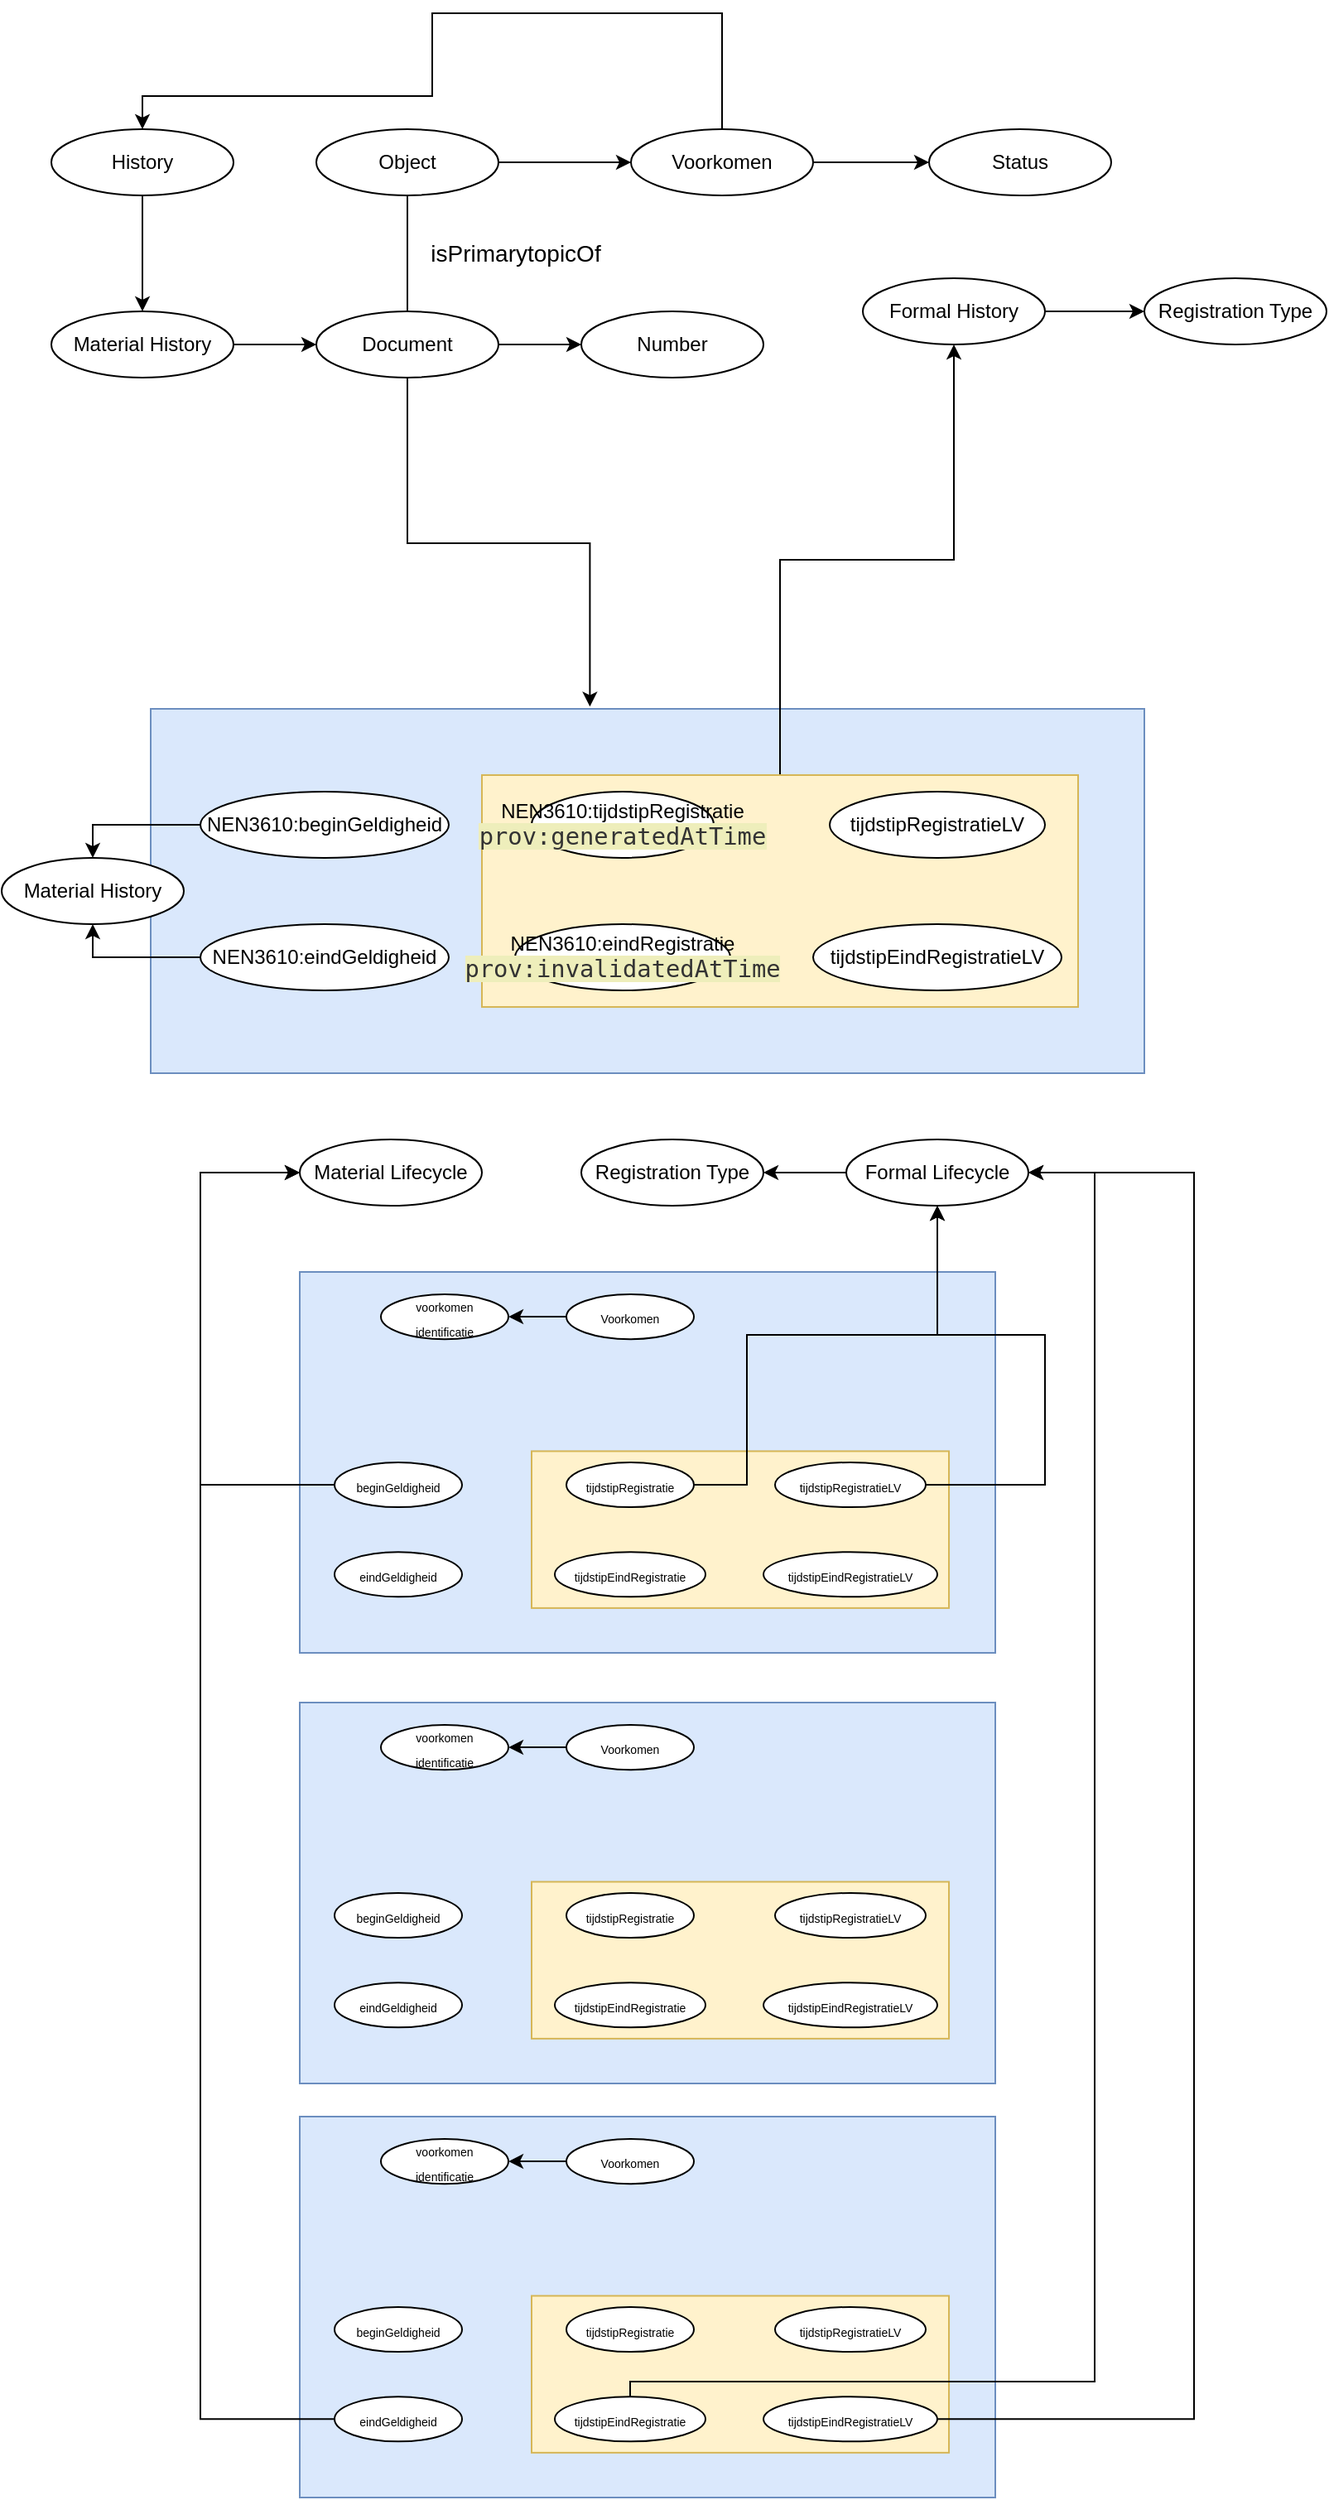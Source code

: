 <mxfile version="13.10.4" type="device"><diagram id="szq8Zrs-48A3XaQ8Beem" name="Page-1"><mxGraphModel dx="1221" dy="578" grid="1" gridSize="10" guides="1" tooltips="1" connect="1" arrows="1" fold="1" page="1" pageScale="1" pageWidth="827" pageHeight="1169" math="0" shadow="0"><root><mxCell id="0"/><mxCell id="1" parent="0"/><mxCell id="M2c0NVZFZQvfF8f2JQ_v-54" value="" style="rounded=0;whiteSpace=wrap;html=1;fillColor=#dae8fc;strokeColor=#6c8ebf;" vertex="1" parent="1"><mxGeometry x="90" y="480" width="600" height="220" as="geometry"/></mxCell><mxCell id="M2c0NVZFZQvfF8f2JQ_v-65" style="edgeStyle=orthogonalEdgeStyle;rounded=0;orthogonalLoop=1;jettySize=auto;html=1;entryX=0.5;entryY=1;entryDx=0;entryDy=0;" edge="1" parent="1" source="M2c0NVZFZQvfF8f2JQ_v-59" target="M2c0NVZFZQvfF8f2JQ_v-51"><mxGeometry relative="1" as="geometry"/></mxCell><mxCell id="M2c0NVZFZQvfF8f2JQ_v-59" value="" style="rounded=0;whiteSpace=wrap;html=1;fillColor=#fff2cc;strokeColor=#d6b656;" vertex="1" parent="1"><mxGeometry x="290" y="520" width="360" height="140" as="geometry"/></mxCell><mxCell id="M2c0NVZFZQvfF8f2JQ_v-159" style="edgeStyle=orthogonalEdgeStyle;rounded=0;orthogonalLoop=1;jettySize=auto;html=1;entryX=0.5;entryY=0;entryDx=0;entryDy=0;fontSize=5;" edge="1" parent="1" source="M2c0NVZFZQvfF8f2JQ_v-32" target="M2c0NVZFZQvfF8f2JQ_v-50"><mxGeometry relative="1" as="geometry"/></mxCell><mxCell id="M2c0NVZFZQvfF8f2JQ_v-32" value="NEN3610:beginGeldigheid" style="ellipse;whiteSpace=wrap;html=1;" vertex="1" parent="1"><mxGeometry x="120" y="530" width="150" height="40" as="geometry"/></mxCell><mxCell id="M2c0NVZFZQvfF8f2JQ_v-161" style="edgeStyle=orthogonalEdgeStyle;rounded=0;orthogonalLoop=1;jettySize=auto;html=1;entryX=0.5;entryY=1;entryDx=0;entryDy=0;fontSize=5;" edge="1" parent="1" source="M2c0NVZFZQvfF8f2JQ_v-33" target="M2c0NVZFZQvfF8f2JQ_v-50"><mxGeometry relative="1" as="geometry"/></mxCell><mxCell id="M2c0NVZFZQvfF8f2JQ_v-33" value="NEN3610:eindGeldigheid" style="ellipse;whiteSpace=wrap;html=1;" vertex="1" parent="1"><mxGeometry x="120" y="610" width="150" height="40" as="geometry"/></mxCell><mxCell id="M2c0NVZFZQvfF8f2JQ_v-34" value="NEN3610:tijdstipRegistratie&lt;br&gt;&lt;span style=&quot;color: rgb(51 , 51 , 51) ; font-family: &amp;#34;menlo&amp;#34; , &amp;#34;consolas&amp;#34; , &amp;#34;dejavu sans mono&amp;#34; , &amp;#34;monaco&amp;#34; , monospace ; font-size: 14.4px ; background-color: rgb(238 , 238 , 187)&quot;&gt;prov:generatedAtTime&lt;/span&gt;" style="ellipse;whiteSpace=wrap;html=1;" vertex="1" parent="1"><mxGeometry x="320" y="530" width="110" height="40" as="geometry"/></mxCell><mxCell id="M2c0NVZFZQvfF8f2JQ_v-35" value="NEN3610:eindRegistratie&lt;br&gt;&lt;span style=&quot;color: rgb(51 , 51 , 51) ; font-family: &amp;#34;menlo&amp;#34; , &amp;#34;consolas&amp;#34; , &amp;#34;dejavu sans mono&amp;#34; , &amp;#34;monaco&amp;#34; , monospace ; font-size: 14.4px ; background-color: rgb(238 , 238 , 187)&quot;&gt;prov:invalidatedAtTime&lt;/span&gt;" style="ellipse;whiteSpace=wrap;html=1;" vertex="1" parent="1"><mxGeometry x="310" y="610" width="130" height="40" as="geometry"/></mxCell><mxCell id="M2c0NVZFZQvfF8f2JQ_v-36" value="tijdstipRegistratieLV" style="ellipse;whiteSpace=wrap;html=1;" vertex="1" parent="1"><mxGeometry x="500" y="530" width="130" height="40" as="geometry"/></mxCell><mxCell id="M2c0NVZFZQvfF8f2JQ_v-37" value="tijdstipEindRegistratieLV" style="ellipse;whiteSpace=wrap;html=1;" vertex="1" parent="1"><mxGeometry x="490" y="610" width="150" height="40" as="geometry"/></mxCell><mxCell id="M2c0NVZFZQvfF8f2JQ_v-162" style="edgeStyle=orthogonalEdgeStyle;rounded=0;orthogonalLoop=1;jettySize=auto;html=1;entryX=0;entryY=0.5;entryDx=0;entryDy=0;fontSize=5;" edge="1" parent="1" source="M2c0NVZFZQvfF8f2JQ_v-44" target="M2c0NVZFZQvfF8f2JQ_v-149"><mxGeometry relative="1" as="geometry"><Array as="points"><mxPoint x="245" y="260"/></Array></mxGeometry></mxCell><mxCell id="M2c0NVZFZQvfF8f2JQ_v-166" style="edgeStyle=orthogonalEdgeStyle;rounded=0;orthogonalLoop=1;jettySize=auto;html=1;fontSize=5;" edge="1" parent="1" source="M2c0NVZFZQvfF8f2JQ_v-44" target="M2c0NVZFZQvfF8f2JQ_v-164"><mxGeometry relative="1" as="geometry"/></mxCell><mxCell id="M2c0NVZFZQvfF8f2JQ_v-44" value="Object" style="ellipse;whiteSpace=wrap;html=1;" vertex="1" parent="1"><mxGeometry x="190" y="130" width="110" height="40" as="geometry"/></mxCell><mxCell id="M2c0NVZFZQvfF8f2JQ_v-50" value="Material History" style="ellipse;whiteSpace=wrap;html=1;" vertex="1" parent="1"><mxGeometry y="570" width="110" height="40" as="geometry"/></mxCell><mxCell id="M2c0NVZFZQvfF8f2JQ_v-127" style="edgeStyle=orthogonalEdgeStyle;rounded=0;orthogonalLoop=1;jettySize=auto;html=1;fontSize=5;" edge="1" parent="1" source="M2c0NVZFZQvfF8f2JQ_v-51" target="M2c0NVZFZQvfF8f2JQ_v-126"><mxGeometry relative="1" as="geometry"/></mxCell><mxCell id="M2c0NVZFZQvfF8f2JQ_v-51" value="Formal History" style="ellipse;whiteSpace=wrap;html=1;" vertex="1" parent="1"><mxGeometry x="520" y="220" width="110" height="40" as="geometry"/></mxCell><mxCell id="M2c0NVZFZQvfF8f2JQ_v-52" value="Material Lifecycle" style="ellipse;whiteSpace=wrap;html=1;" vertex="1" parent="1"><mxGeometry x="180" y="740" width="110" height="40" as="geometry"/></mxCell><mxCell id="M2c0NVZFZQvfF8f2JQ_v-133" style="edgeStyle=orthogonalEdgeStyle;rounded=0;orthogonalLoop=1;jettySize=auto;html=1;entryX=1;entryY=0.5;entryDx=0;entryDy=0;fontSize=5;" edge="1" parent="1" source="M2c0NVZFZQvfF8f2JQ_v-53" target="M2c0NVZFZQvfF8f2JQ_v-132"><mxGeometry relative="1" as="geometry"/></mxCell><mxCell id="M2c0NVZFZQvfF8f2JQ_v-53" value="Formal Lifecycle" style="ellipse;whiteSpace=wrap;html=1;" vertex="1" parent="1"><mxGeometry x="510" y="740" width="110" height="40" as="geometry"/></mxCell><mxCell id="M2c0NVZFZQvfF8f2JQ_v-80" value="" style="group" vertex="1" connectable="0" parent="1"><mxGeometry x="180" y="820" width="420" height="230" as="geometry"/></mxCell><mxCell id="M2c0NVZFZQvfF8f2JQ_v-67" value="" style="rounded=0;whiteSpace=wrap;html=1;fillColor=#dae8fc;strokeColor=#6c8ebf;" vertex="1" parent="M2c0NVZFZQvfF8f2JQ_v-80"><mxGeometry width="420" height="230.0" as="geometry"/></mxCell><mxCell id="M2c0NVZFZQvfF8f2JQ_v-68" value="" style="rounded=0;whiteSpace=wrap;html=1;fillColor=#fff2cc;strokeColor=#d6b656;" vertex="1" parent="M2c0NVZFZQvfF8f2JQ_v-80"><mxGeometry x="140.0" y="108.235" width="252.0" height="94.706" as="geometry"/></mxCell><mxCell id="M2c0NVZFZQvfF8f2JQ_v-71" value="&lt;font style=&quot;font-size: 7px&quot;&gt;Voorkomen&lt;/font&gt;" style="ellipse;whiteSpace=wrap;html=1;" vertex="1" parent="M2c0NVZFZQvfF8f2JQ_v-80"><mxGeometry x="161" y="13.529" width="77" height="27.059" as="geometry"/></mxCell><mxCell id="M2c0NVZFZQvfF8f2JQ_v-73" value="&lt;font style=&quot;font-size: 7px&quot;&gt;beginGeldigheid&lt;/font&gt;" style="ellipse;whiteSpace=wrap;html=1;" vertex="1" parent="M2c0NVZFZQvfF8f2JQ_v-80"><mxGeometry x="21" y="115.0" width="77" height="27.059" as="geometry"/></mxCell><mxCell id="M2c0NVZFZQvfF8f2JQ_v-74" value="&lt;font style=&quot;font-size: 7px&quot;&gt;eindGeldigheid&lt;/font&gt;" style="ellipse;whiteSpace=wrap;html=1;" vertex="1" parent="M2c0NVZFZQvfF8f2JQ_v-80"><mxGeometry x="21" y="169.118" width="77" height="27.059" as="geometry"/></mxCell><mxCell id="M2c0NVZFZQvfF8f2JQ_v-75" value="&lt;font style=&quot;font-size: 7px&quot;&gt;tijdstipRegistratie&lt;/font&gt;" style="ellipse;whiteSpace=wrap;html=1;" vertex="1" parent="M2c0NVZFZQvfF8f2JQ_v-80"><mxGeometry x="161" y="115.0" width="77" height="27.059" as="geometry"/></mxCell><mxCell id="M2c0NVZFZQvfF8f2JQ_v-76" value="&lt;font style=&quot;font-size: 7px&quot;&gt;tijdstipEindRegistratie&lt;/font&gt;" style="ellipse;whiteSpace=wrap;html=1;" vertex="1" parent="M2c0NVZFZQvfF8f2JQ_v-80"><mxGeometry x="154" y="169.118" width="91" height="27.059" as="geometry"/></mxCell><mxCell id="M2c0NVZFZQvfF8f2JQ_v-77" value="&lt;font style=&quot;font-size: 7px&quot;&gt;tijdstipRegistratieLV&lt;/font&gt;" style="ellipse;whiteSpace=wrap;html=1;" vertex="1" parent="M2c0NVZFZQvfF8f2JQ_v-80"><mxGeometry x="287" y="115.0" width="91" height="27.059" as="geometry"/></mxCell><mxCell id="M2c0NVZFZQvfF8f2JQ_v-78" value="&lt;font style=&quot;font-size: 7px&quot;&gt;tijdstipEindRegistratieLV&lt;/font&gt;" style="ellipse;whiteSpace=wrap;html=1;" vertex="1" parent="M2c0NVZFZQvfF8f2JQ_v-80"><mxGeometry x="280.0" y="169.118" width="105" height="27.059" as="geometry"/></mxCell><mxCell id="M2c0NVZFZQvfF8f2JQ_v-79" value="&lt;font style=&quot;font-size: 7px&quot;&gt;voorkomen&lt;br&gt;identificatie&lt;/font&gt;" style="ellipse;whiteSpace=wrap;html=1;" vertex="1" parent="M2c0NVZFZQvfF8f2JQ_v-80"><mxGeometry x="49" y="13.529" width="77" height="27.059" as="geometry"/></mxCell><mxCell id="M2c0NVZFZQvfF8f2JQ_v-70" style="edgeStyle=orthogonalEdgeStyle;rounded=0;orthogonalLoop=1;jettySize=auto;html=1;" edge="1" parent="M2c0NVZFZQvfF8f2JQ_v-80" source="M2c0NVZFZQvfF8f2JQ_v-71" target="M2c0NVZFZQvfF8f2JQ_v-79"><mxGeometry relative="1" as="geometry"/></mxCell><mxCell id="M2c0NVZFZQvfF8f2JQ_v-95" value="" style="group" vertex="1" connectable="0" parent="1"><mxGeometry x="180" y="1080" width="420" height="230" as="geometry"/></mxCell><mxCell id="M2c0NVZFZQvfF8f2JQ_v-96" value="" style="rounded=0;whiteSpace=wrap;html=1;fillColor=#dae8fc;strokeColor=#6c8ebf;" vertex="1" parent="M2c0NVZFZQvfF8f2JQ_v-95"><mxGeometry width="420" height="230.0" as="geometry"/></mxCell><mxCell id="M2c0NVZFZQvfF8f2JQ_v-97" value="" style="rounded=0;whiteSpace=wrap;html=1;fillColor=#fff2cc;strokeColor=#d6b656;" vertex="1" parent="M2c0NVZFZQvfF8f2JQ_v-95"><mxGeometry x="140.0" y="108.235" width="252.0" height="94.706" as="geometry"/></mxCell><mxCell id="M2c0NVZFZQvfF8f2JQ_v-98" value="&lt;font style=&quot;font-size: 7px&quot;&gt;Voorkomen&lt;/font&gt;" style="ellipse;whiteSpace=wrap;html=1;" vertex="1" parent="M2c0NVZFZQvfF8f2JQ_v-95"><mxGeometry x="161" y="13.529" width="77" height="27.059" as="geometry"/></mxCell><mxCell id="M2c0NVZFZQvfF8f2JQ_v-101" value="&lt;font style=&quot;font-size: 7px&quot;&gt;beginGeldigheid&lt;/font&gt;" style="ellipse;whiteSpace=wrap;html=1;" vertex="1" parent="M2c0NVZFZQvfF8f2JQ_v-95"><mxGeometry x="21" y="115.0" width="77" height="27.059" as="geometry"/></mxCell><mxCell id="M2c0NVZFZQvfF8f2JQ_v-102" value="&lt;font style=&quot;font-size: 7px&quot;&gt;eindGeldigheid&lt;/font&gt;" style="ellipse;whiteSpace=wrap;html=1;" vertex="1" parent="M2c0NVZFZQvfF8f2JQ_v-95"><mxGeometry x="21" y="169.118" width="77" height="27.059" as="geometry"/></mxCell><mxCell id="M2c0NVZFZQvfF8f2JQ_v-103" value="&lt;font style=&quot;font-size: 7px&quot;&gt;tijdstipRegistratie&lt;/font&gt;" style="ellipse;whiteSpace=wrap;html=1;" vertex="1" parent="M2c0NVZFZQvfF8f2JQ_v-95"><mxGeometry x="161" y="115.0" width="77" height="27.059" as="geometry"/></mxCell><mxCell id="M2c0NVZFZQvfF8f2JQ_v-104" value="&lt;font style=&quot;font-size: 7px&quot;&gt;tijdstipEindRegistratie&lt;/font&gt;" style="ellipse;whiteSpace=wrap;html=1;" vertex="1" parent="M2c0NVZFZQvfF8f2JQ_v-95"><mxGeometry x="154" y="169.118" width="91" height="27.059" as="geometry"/></mxCell><mxCell id="M2c0NVZFZQvfF8f2JQ_v-105" value="&lt;font style=&quot;font-size: 7px&quot;&gt;tijdstipRegistratieLV&lt;/font&gt;" style="ellipse;whiteSpace=wrap;html=1;" vertex="1" parent="M2c0NVZFZQvfF8f2JQ_v-95"><mxGeometry x="287" y="115.0" width="91" height="27.059" as="geometry"/></mxCell><mxCell id="M2c0NVZFZQvfF8f2JQ_v-106" value="&lt;font style=&quot;font-size: 7px&quot;&gt;tijdstipEindRegistratieLV&lt;/font&gt;" style="ellipse;whiteSpace=wrap;html=1;" vertex="1" parent="M2c0NVZFZQvfF8f2JQ_v-95"><mxGeometry x="280.0" y="169.118" width="105" height="27.059" as="geometry"/></mxCell><mxCell id="M2c0NVZFZQvfF8f2JQ_v-107" value="&lt;font style=&quot;font-size: 7px&quot;&gt;voorkomen&lt;br&gt;identificatie&lt;/font&gt;" style="ellipse;whiteSpace=wrap;html=1;" vertex="1" parent="M2c0NVZFZQvfF8f2JQ_v-95"><mxGeometry x="49" y="13.529" width="77" height="27.059" as="geometry"/></mxCell><mxCell id="M2c0NVZFZQvfF8f2JQ_v-108" style="edgeStyle=orthogonalEdgeStyle;rounded=0;orthogonalLoop=1;jettySize=auto;html=1;" edge="1" parent="M2c0NVZFZQvfF8f2JQ_v-95" source="M2c0NVZFZQvfF8f2JQ_v-98" target="M2c0NVZFZQvfF8f2JQ_v-107"><mxGeometry relative="1" as="geometry"/></mxCell><mxCell id="M2c0NVZFZQvfF8f2JQ_v-109" value="" style="group" vertex="1" connectable="0" parent="1"><mxGeometry x="180" y="1330" width="420" height="230" as="geometry"/></mxCell><mxCell id="M2c0NVZFZQvfF8f2JQ_v-110" value="" style="rounded=0;whiteSpace=wrap;html=1;fillColor=#dae8fc;strokeColor=#6c8ebf;" vertex="1" parent="M2c0NVZFZQvfF8f2JQ_v-109"><mxGeometry width="420" height="230.0" as="geometry"/></mxCell><mxCell id="M2c0NVZFZQvfF8f2JQ_v-111" value="" style="rounded=0;whiteSpace=wrap;html=1;fillColor=#fff2cc;strokeColor=#d6b656;" vertex="1" parent="M2c0NVZFZQvfF8f2JQ_v-109"><mxGeometry x="140.0" y="108.235" width="252.0" height="94.706" as="geometry"/></mxCell><mxCell id="M2c0NVZFZQvfF8f2JQ_v-112" value="&lt;font style=&quot;font-size: 7px&quot;&gt;Voorkomen&lt;/font&gt;" style="ellipse;whiteSpace=wrap;html=1;" vertex="1" parent="M2c0NVZFZQvfF8f2JQ_v-109"><mxGeometry x="161" y="13.529" width="77" height="27.059" as="geometry"/></mxCell><mxCell id="M2c0NVZFZQvfF8f2JQ_v-115" value="&lt;font style=&quot;font-size: 7px&quot;&gt;beginGeldigheid&lt;/font&gt;" style="ellipse;whiteSpace=wrap;html=1;" vertex="1" parent="M2c0NVZFZQvfF8f2JQ_v-109"><mxGeometry x="21" y="115.0" width="77" height="27.059" as="geometry"/></mxCell><mxCell id="M2c0NVZFZQvfF8f2JQ_v-116" value="&lt;font style=&quot;font-size: 7px&quot;&gt;eindGeldigheid&lt;/font&gt;" style="ellipse;whiteSpace=wrap;html=1;" vertex="1" parent="M2c0NVZFZQvfF8f2JQ_v-109"><mxGeometry x="21" y="169.118" width="77" height="27.059" as="geometry"/></mxCell><mxCell id="M2c0NVZFZQvfF8f2JQ_v-117" value="&lt;font style=&quot;font-size: 7px&quot;&gt;tijdstipRegistratie&lt;/font&gt;" style="ellipse;whiteSpace=wrap;html=1;" vertex="1" parent="M2c0NVZFZQvfF8f2JQ_v-109"><mxGeometry x="161" y="115.0" width="77" height="27.059" as="geometry"/></mxCell><mxCell id="M2c0NVZFZQvfF8f2JQ_v-118" value="&lt;font style=&quot;font-size: 7px&quot;&gt;tijdstipEindRegistratie&lt;/font&gt;" style="ellipse;whiteSpace=wrap;html=1;" vertex="1" parent="M2c0NVZFZQvfF8f2JQ_v-109"><mxGeometry x="154" y="169.118" width="91" height="27.059" as="geometry"/></mxCell><mxCell id="M2c0NVZFZQvfF8f2JQ_v-119" value="&lt;font style=&quot;font-size: 7px&quot;&gt;tijdstipRegistratieLV&lt;/font&gt;" style="ellipse;whiteSpace=wrap;html=1;" vertex="1" parent="M2c0NVZFZQvfF8f2JQ_v-109"><mxGeometry x="287" y="115.0" width="91" height="27.059" as="geometry"/></mxCell><mxCell id="M2c0NVZFZQvfF8f2JQ_v-120" value="&lt;font style=&quot;font-size: 7px&quot;&gt;tijdstipEindRegistratieLV&lt;/font&gt;" style="ellipse;whiteSpace=wrap;html=1;" vertex="1" parent="M2c0NVZFZQvfF8f2JQ_v-109"><mxGeometry x="280.0" y="169.118" width="105" height="27.059" as="geometry"/></mxCell><mxCell id="M2c0NVZFZQvfF8f2JQ_v-121" value="&lt;font style=&quot;font-size: 7px&quot;&gt;voorkomen&lt;br&gt;identificatie&lt;/font&gt;" style="ellipse;whiteSpace=wrap;html=1;" vertex="1" parent="M2c0NVZFZQvfF8f2JQ_v-109"><mxGeometry x="49" y="13.529" width="77" height="27.059" as="geometry"/></mxCell><mxCell id="M2c0NVZFZQvfF8f2JQ_v-122" style="edgeStyle=orthogonalEdgeStyle;rounded=0;orthogonalLoop=1;jettySize=auto;html=1;" edge="1" parent="M2c0NVZFZQvfF8f2JQ_v-109" source="M2c0NVZFZQvfF8f2JQ_v-112" target="M2c0NVZFZQvfF8f2JQ_v-121"><mxGeometry relative="1" as="geometry"/></mxCell><mxCell id="M2c0NVZFZQvfF8f2JQ_v-124" style="edgeStyle=orthogonalEdgeStyle;rounded=0;orthogonalLoop=1;jettySize=auto;html=1;entryX=0;entryY=0.5;entryDx=0;entryDy=0;fontSize=5;" edge="1" parent="1" source="M2c0NVZFZQvfF8f2JQ_v-73" target="M2c0NVZFZQvfF8f2JQ_v-52"><mxGeometry relative="1" as="geometry"><Array as="points"><mxPoint x="120" y="949"/><mxPoint x="120" y="760"/></Array></mxGeometry></mxCell><mxCell id="M2c0NVZFZQvfF8f2JQ_v-125" style="edgeStyle=orthogonalEdgeStyle;rounded=0;orthogonalLoop=1;jettySize=auto;html=1;exitX=0;exitY=0.5;exitDx=0;exitDy=0;entryX=0;entryY=0.5;entryDx=0;entryDy=0;fontSize=5;" edge="1" parent="1" source="M2c0NVZFZQvfF8f2JQ_v-116" target="M2c0NVZFZQvfF8f2JQ_v-52"><mxGeometry relative="1" as="geometry"><Array as="points"><mxPoint x="120" y="1513"/><mxPoint x="120" y="760"/></Array></mxGeometry></mxCell><mxCell id="M2c0NVZFZQvfF8f2JQ_v-126" value="Registration Type" style="ellipse;whiteSpace=wrap;html=1;" vertex="1" parent="1"><mxGeometry x="690" y="220" width="110" height="40" as="geometry"/></mxCell><mxCell id="M2c0NVZFZQvfF8f2JQ_v-128" style="edgeStyle=orthogonalEdgeStyle;rounded=0;orthogonalLoop=1;jettySize=auto;html=1;exitX=1;exitY=0.5;exitDx=0;exitDy=0;entryX=0.5;entryY=1;entryDx=0;entryDy=0;fontSize=5;" edge="1" parent="1" source="M2c0NVZFZQvfF8f2JQ_v-75" target="M2c0NVZFZQvfF8f2JQ_v-53"><mxGeometry relative="1" as="geometry"><Array as="points"><mxPoint x="450" y="949"/><mxPoint x="450" y="858"/><mxPoint x="565" y="858"/></Array></mxGeometry></mxCell><mxCell id="M2c0NVZFZQvfF8f2JQ_v-129" style="edgeStyle=orthogonalEdgeStyle;rounded=0;orthogonalLoop=1;jettySize=auto;html=1;entryX=0.5;entryY=1;entryDx=0;entryDy=0;fontSize=5;" edge="1" parent="1" source="M2c0NVZFZQvfF8f2JQ_v-77" target="M2c0NVZFZQvfF8f2JQ_v-53"><mxGeometry relative="1" as="geometry"><Array as="points"><mxPoint x="630" y="949"/><mxPoint x="630" y="858"/><mxPoint x="565" y="858"/></Array></mxGeometry></mxCell><mxCell id="M2c0NVZFZQvfF8f2JQ_v-130" style="edgeStyle=orthogonalEdgeStyle;rounded=0;orthogonalLoop=1;jettySize=auto;html=1;entryX=1;entryY=0.5;entryDx=0;entryDy=0;fontSize=5;exitX=0.5;exitY=0;exitDx=0;exitDy=0;" edge="1" parent="1" source="M2c0NVZFZQvfF8f2JQ_v-118" target="M2c0NVZFZQvfF8f2JQ_v-53"><mxGeometry relative="1" as="geometry"><Array as="points"><mxPoint x="380" y="1490"/><mxPoint x="660" y="1490"/><mxPoint x="660" y="760"/></Array></mxGeometry></mxCell><mxCell id="M2c0NVZFZQvfF8f2JQ_v-131" style="edgeStyle=orthogonalEdgeStyle;rounded=0;orthogonalLoop=1;jettySize=auto;html=1;fontSize=5;entryX=1;entryY=0.5;entryDx=0;entryDy=0;" edge="1" parent="1" source="M2c0NVZFZQvfF8f2JQ_v-120" target="M2c0NVZFZQvfF8f2JQ_v-53"><mxGeometry relative="1" as="geometry"><mxPoint x="680" y="810" as="targetPoint"/><Array as="points"><mxPoint x="720" y="1513"/><mxPoint x="720" y="760"/></Array></mxGeometry></mxCell><mxCell id="M2c0NVZFZQvfF8f2JQ_v-132" value="Registration Type" style="ellipse;whiteSpace=wrap;html=1;" vertex="1" parent="1"><mxGeometry x="350" y="740" width="110" height="40" as="geometry"/></mxCell><mxCell id="M2c0NVZFZQvfF8f2JQ_v-142" value="Status" style="ellipse;whiteSpace=wrap;html=1;" vertex="1" parent="1"><mxGeometry x="560" y="130" width="110" height="40" as="geometry"/></mxCell><mxCell id="M2c0NVZFZQvfF8f2JQ_v-158" style="edgeStyle=orthogonalEdgeStyle;rounded=0;orthogonalLoop=1;jettySize=auto;html=1;entryX=0.442;entryY=-0.006;entryDx=0;entryDy=0;entryPerimeter=0;fontSize=5;" edge="1" parent="1" source="M2c0NVZFZQvfF8f2JQ_v-149" target="M2c0NVZFZQvfF8f2JQ_v-54"><mxGeometry relative="1" as="geometry"/></mxCell><mxCell id="M2c0NVZFZQvfF8f2JQ_v-175" style="edgeStyle=orthogonalEdgeStyle;rounded=0;orthogonalLoop=1;jettySize=auto;html=1;entryX=0;entryY=0.5;entryDx=0;entryDy=0;fontSize=5;" edge="1" parent="1" source="M2c0NVZFZQvfF8f2JQ_v-149" target="M2c0NVZFZQvfF8f2JQ_v-174"><mxGeometry relative="1" as="geometry"/></mxCell><mxCell id="M2c0NVZFZQvfF8f2JQ_v-149" value="Document" style="ellipse;whiteSpace=wrap;html=1;" vertex="1" parent="1"><mxGeometry x="190" y="240" width="110" height="40" as="geometry"/></mxCell><mxCell id="M2c0NVZFZQvfF8f2JQ_v-163" value="&lt;font style=&quot;font-size: 14px&quot;&gt;isPrimarytopicOf&lt;/font&gt;" style="text;html=1;align=center;verticalAlign=middle;resizable=0;points=[];autosize=1;fontSize=5;" vertex="1" parent="1"><mxGeometry x="250" y="200" width="120" height="10" as="geometry"/></mxCell><mxCell id="M2c0NVZFZQvfF8f2JQ_v-176" style="edgeStyle=orthogonalEdgeStyle;rounded=0;orthogonalLoop=1;jettySize=auto;html=1;fontSize=5;" edge="1" parent="1" source="M2c0NVZFZQvfF8f2JQ_v-164" target="M2c0NVZFZQvfF8f2JQ_v-142"><mxGeometry relative="1" as="geometry"/></mxCell><mxCell id="M2c0NVZFZQvfF8f2JQ_v-178" style="edgeStyle=orthogonalEdgeStyle;rounded=0;orthogonalLoop=1;jettySize=auto;html=1;entryX=0.5;entryY=0;entryDx=0;entryDy=0;fontSize=5;" edge="1" parent="1" source="M2c0NVZFZQvfF8f2JQ_v-164" target="M2c0NVZFZQvfF8f2JQ_v-168"><mxGeometry relative="1" as="geometry"><Array as="points"><mxPoint x="435" y="60"/><mxPoint x="260" y="60"/><mxPoint x="260" y="110"/><mxPoint x="85" y="110"/></Array></mxGeometry></mxCell><mxCell id="M2c0NVZFZQvfF8f2JQ_v-164" value="Voorkomen" style="ellipse;whiteSpace=wrap;html=1;" vertex="1" parent="1"><mxGeometry x="380" y="130" width="110" height="40" as="geometry"/></mxCell><mxCell id="M2c0NVZFZQvfF8f2JQ_v-171" style="edgeStyle=orthogonalEdgeStyle;rounded=0;orthogonalLoop=1;jettySize=auto;html=1;fontSize=5;" edge="1" parent="1" source="M2c0NVZFZQvfF8f2JQ_v-168" target="M2c0NVZFZQvfF8f2JQ_v-170"><mxGeometry relative="1" as="geometry"/></mxCell><mxCell id="M2c0NVZFZQvfF8f2JQ_v-168" value="History" style="ellipse;whiteSpace=wrap;html=1;" vertex="1" parent="1"><mxGeometry x="30" y="130" width="110" height="40" as="geometry"/></mxCell><mxCell id="M2c0NVZFZQvfF8f2JQ_v-172" style="edgeStyle=orthogonalEdgeStyle;rounded=0;orthogonalLoop=1;jettySize=auto;html=1;fontSize=5;" edge="1" parent="1" source="M2c0NVZFZQvfF8f2JQ_v-170" target="M2c0NVZFZQvfF8f2JQ_v-149"><mxGeometry relative="1" as="geometry"/></mxCell><mxCell id="M2c0NVZFZQvfF8f2JQ_v-170" value="Material History" style="ellipse;whiteSpace=wrap;html=1;" vertex="1" parent="1"><mxGeometry x="30" y="240" width="110" height="40" as="geometry"/></mxCell><mxCell id="M2c0NVZFZQvfF8f2JQ_v-174" value="Number" style="ellipse;whiteSpace=wrap;html=1;" vertex="1" parent="1"><mxGeometry x="350" y="240" width="110" height="40" as="geometry"/></mxCell></root></mxGraphModel></diagram></mxfile>
